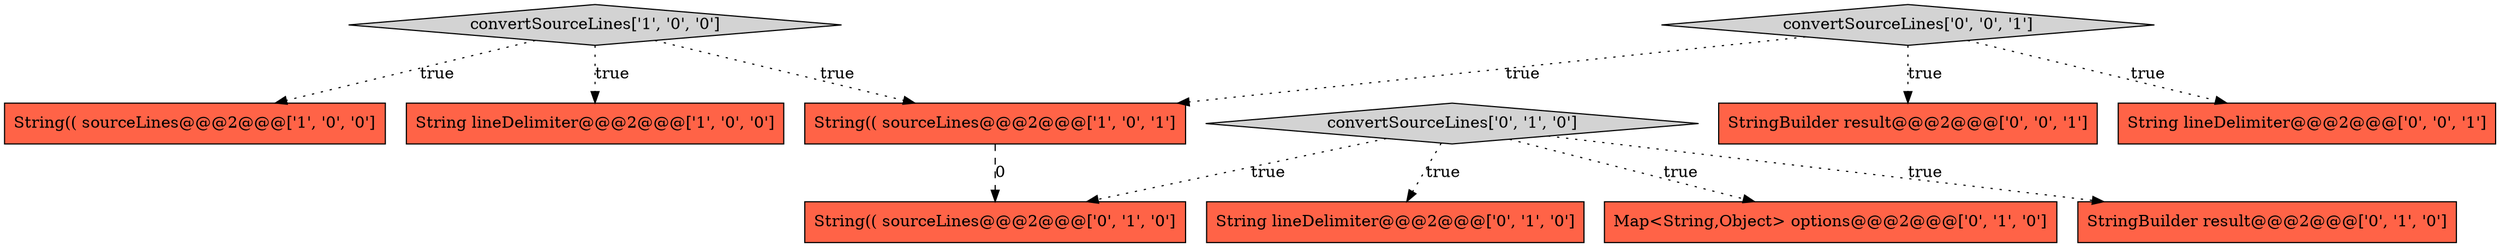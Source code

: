digraph {
1 [style = filled, label = "convertSourceLines['1', '0', '0']", fillcolor = lightgray, shape = diamond image = "AAA0AAABBB1BBB"];
2 [style = filled, label = "String(( sourceLines@@@2@@@['1', '0', '0']", fillcolor = tomato, shape = box image = "AAA0AAABBB1BBB"];
3 [style = filled, label = "String(( sourceLines@@@2@@@['1', '0', '1']", fillcolor = tomato, shape = box image = "AAA0AAABBB1BBB"];
5 [style = filled, label = "StringBuilder result@@@2@@@['0', '1', '0']", fillcolor = tomato, shape = box image = "AAA0AAABBB2BBB"];
10 [style = filled, label = "convertSourceLines['0', '0', '1']", fillcolor = lightgray, shape = diamond image = "AAA0AAABBB3BBB"];
7 [style = filled, label = "String lineDelimiter@@@2@@@['0', '1', '0']", fillcolor = tomato, shape = box image = "AAA0AAABBB2BBB"];
9 [style = filled, label = "StringBuilder result@@@2@@@['0', '0', '1']", fillcolor = tomato, shape = box image = "AAA0AAABBB3BBB"];
6 [style = filled, label = "convertSourceLines['0', '1', '0']", fillcolor = lightgray, shape = diamond image = "AAA0AAABBB2BBB"];
4 [style = filled, label = "Map<String,Object> options@@@2@@@['0', '1', '0']", fillcolor = tomato, shape = box image = "AAA0AAABBB2BBB"];
8 [style = filled, label = "String(( sourceLines@@@2@@@['0', '1', '0']", fillcolor = tomato, shape = box image = "AAA1AAABBB2BBB"];
0 [style = filled, label = "String lineDelimiter@@@2@@@['1', '0', '0']", fillcolor = tomato, shape = box image = "AAA0AAABBB1BBB"];
11 [style = filled, label = "String lineDelimiter@@@2@@@['0', '0', '1']", fillcolor = tomato, shape = box image = "AAA0AAABBB3BBB"];
1->2 [style = dotted, label="true"];
6->5 [style = dotted, label="true"];
6->4 [style = dotted, label="true"];
6->8 [style = dotted, label="true"];
1->3 [style = dotted, label="true"];
3->8 [style = dashed, label="0"];
6->7 [style = dotted, label="true"];
10->11 [style = dotted, label="true"];
10->3 [style = dotted, label="true"];
10->9 [style = dotted, label="true"];
1->0 [style = dotted, label="true"];
}
